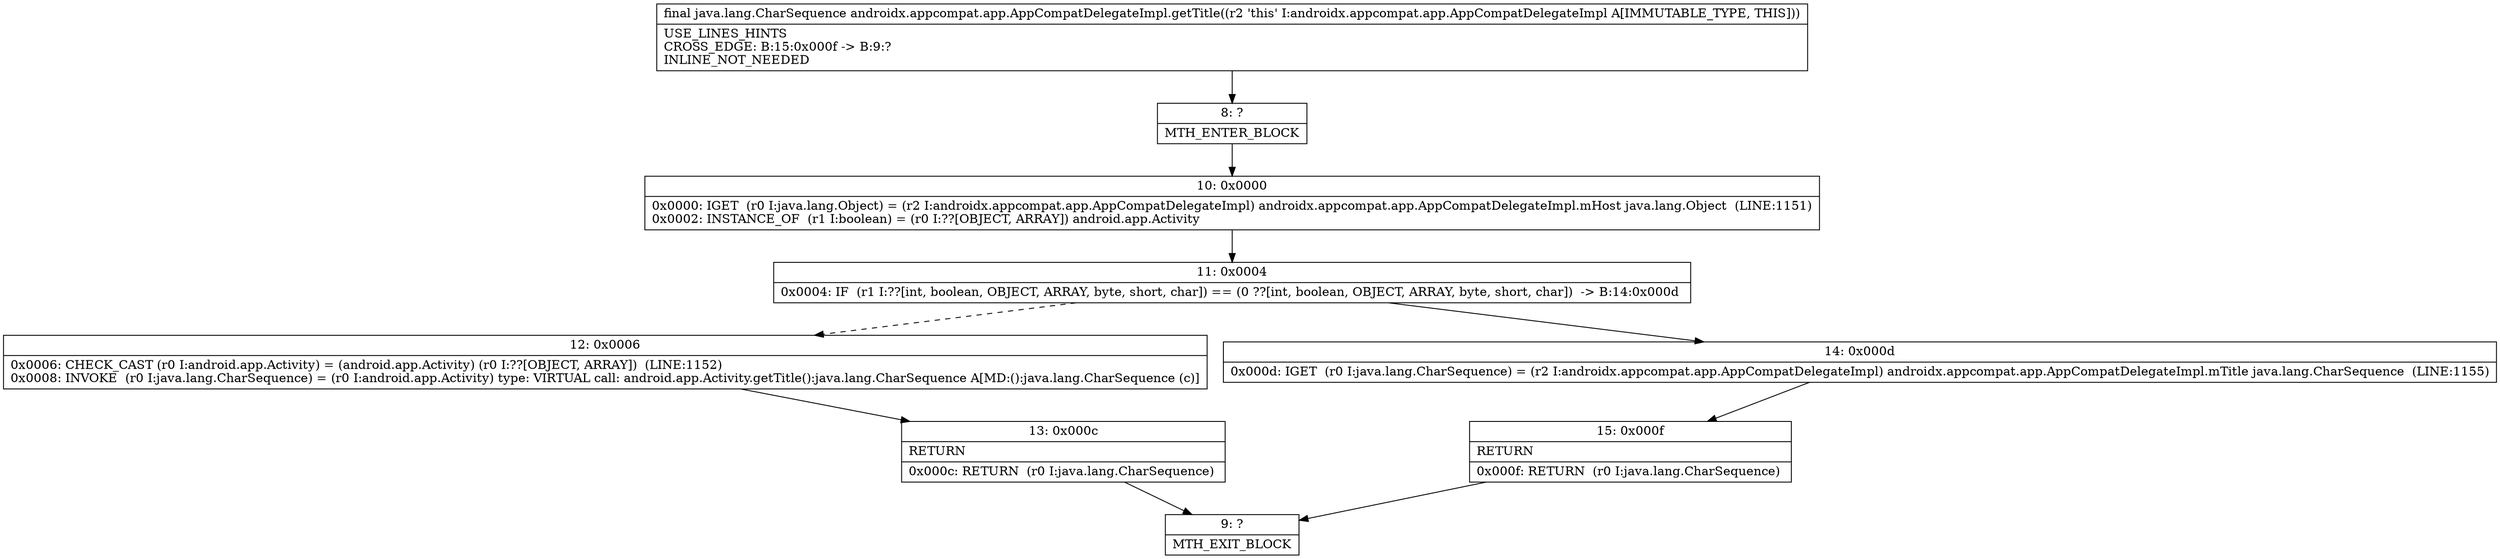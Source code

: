 digraph "CFG forandroidx.appcompat.app.AppCompatDelegateImpl.getTitle()Ljava\/lang\/CharSequence;" {
Node_8 [shape=record,label="{8\:\ ?|MTH_ENTER_BLOCK\l}"];
Node_10 [shape=record,label="{10\:\ 0x0000|0x0000: IGET  (r0 I:java.lang.Object) = (r2 I:androidx.appcompat.app.AppCompatDelegateImpl) androidx.appcompat.app.AppCompatDelegateImpl.mHost java.lang.Object  (LINE:1151)\l0x0002: INSTANCE_OF  (r1 I:boolean) = (r0 I:??[OBJECT, ARRAY]) android.app.Activity \l}"];
Node_11 [shape=record,label="{11\:\ 0x0004|0x0004: IF  (r1 I:??[int, boolean, OBJECT, ARRAY, byte, short, char]) == (0 ??[int, boolean, OBJECT, ARRAY, byte, short, char])  \-\> B:14:0x000d \l}"];
Node_12 [shape=record,label="{12\:\ 0x0006|0x0006: CHECK_CAST (r0 I:android.app.Activity) = (android.app.Activity) (r0 I:??[OBJECT, ARRAY])  (LINE:1152)\l0x0008: INVOKE  (r0 I:java.lang.CharSequence) = (r0 I:android.app.Activity) type: VIRTUAL call: android.app.Activity.getTitle():java.lang.CharSequence A[MD:():java.lang.CharSequence (c)]\l}"];
Node_13 [shape=record,label="{13\:\ 0x000c|RETURN\l|0x000c: RETURN  (r0 I:java.lang.CharSequence) \l}"];
Node_9 [shape=record,label="{9\:\ ?|MTH_EXIT_BLOCK\l}"];
Node_14 [shape=record,label="{14\:\ 0x000d|0x000d: IGET  (r0 I:java.lang.CharSequence) = (r2 I:androidx.appcompat.app.AppCompatDelegateImpl) androidx.appcompat.app.AppCompatDelegateImpl.mTitle java.lang.CharSequence  (LINE:1155)\l}"];
Node_15 [shape=record,label="{15\:\ 0x000f|RETURN\l|0x000f: RETURN  (r0 I:java.lang.CharSequence) \l}"];
MethodNode[shape=record,label="{final java.lang.CharSequence androidx.appcompat.app.AppCompatDelegateImpl.getTitle((r2 'this' I:androidx.appcompat.app.AppCompatDelegateImpl A[IMMUTABLE_TYPE, THIS]))  | USE_LINES_HINTS\lCROSS_EDGE: B:15:0x000f \-\> B:9:?\lINLINE_NOT_NEEDED\l}"];
MethodNode -> Node_8;Node_8 -> Node_10;
Node_10 -> Node_11;
Node_11 -> Node_12[style=dashed];
Node_11 -> Node_14;
Node_12 -> Node_13;
Node_13 -> Node_9;
Node_14 -> Node_15;
Node_15 -> Node_9;
}

